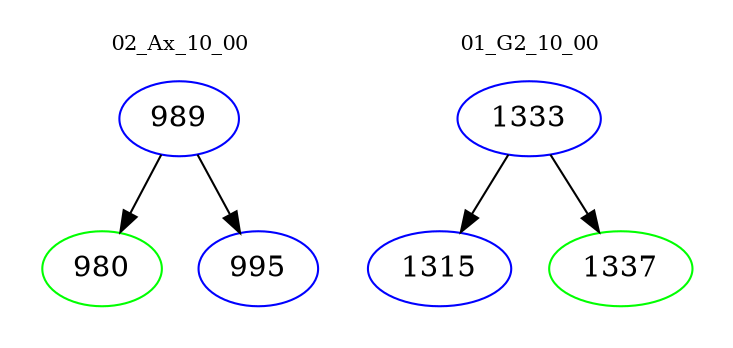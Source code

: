 digraph{
subgraph cluster_0 {
color = white
label = "02_Ax_10_00";
fontsize=10;
T0_989 [label="989", color="blue"]
T0_989 -> T0_980 [color="black"]
T0_980 [label="980", color="green"]
T0_989 -> T0_995 [color="black"]
T0_995 [label="995", color="blue"]
}
subgraph cluster_1 {
color = white
label = "01_G2_10_00";
fontsize=10;
T1_1333 [label="1333", color="blue"]
T1_1333 -> T1_1315 [color="black"]
T1_1315 [label="1315", color="blue"]
T1_1333 -> T1_1337 [color="black"]
T1_1337 [label="1337", color="green"]
}
}
